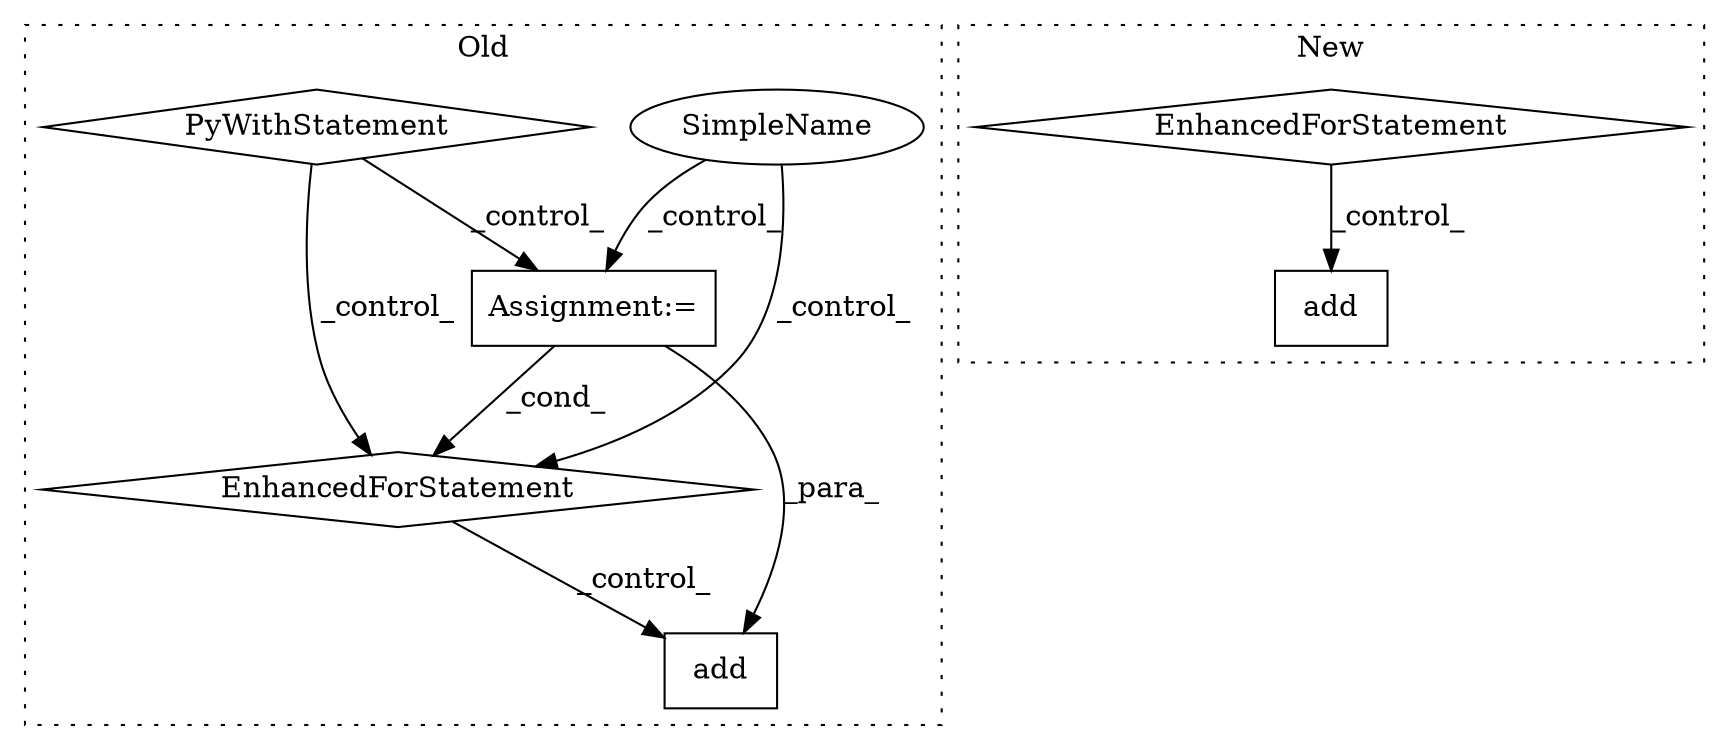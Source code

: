 digraph G {
subgraph cluster0 {
1 [label="add" a="32" s="4235,4420" l="4,1" shape="box"];
3 [label="EnhancedForStatement" a="70" s="4111,4205" l="61,2" shape="diamond"];
5 [label="Assignment:=" a="7" s="4111,4205" l="61,2" shape="box"];
6 [label="PyWithStatement" a="104" s="3970,3997" l="10,2" shape="diamond"];
7 [label="SimpleName" a="42" s="" l="" shape="ellipse"];
label = "Old";
style="dotted";
}
subgraph cluster1 {
2 [label="EnhancedForStatement" a="70" s="7237,7320" l="53,2" shape="diamond"];
4 [label="add" a="32" s="7342,7520" l="4,1" shape="box"];
label = "New";
style="dotted";
}
2 -> 4 [label="_control_"];
3 -> 1 [label="_control_"];
5 -> 3 [label="_cond_"];
5 -> 1 [label="_para_"];
6 -> 5 [label="_control_"];
6 -> 3 [label="_control_"];
7 -> 3 [label="_control_"];
7 -> 5 [label="_control_"];
}